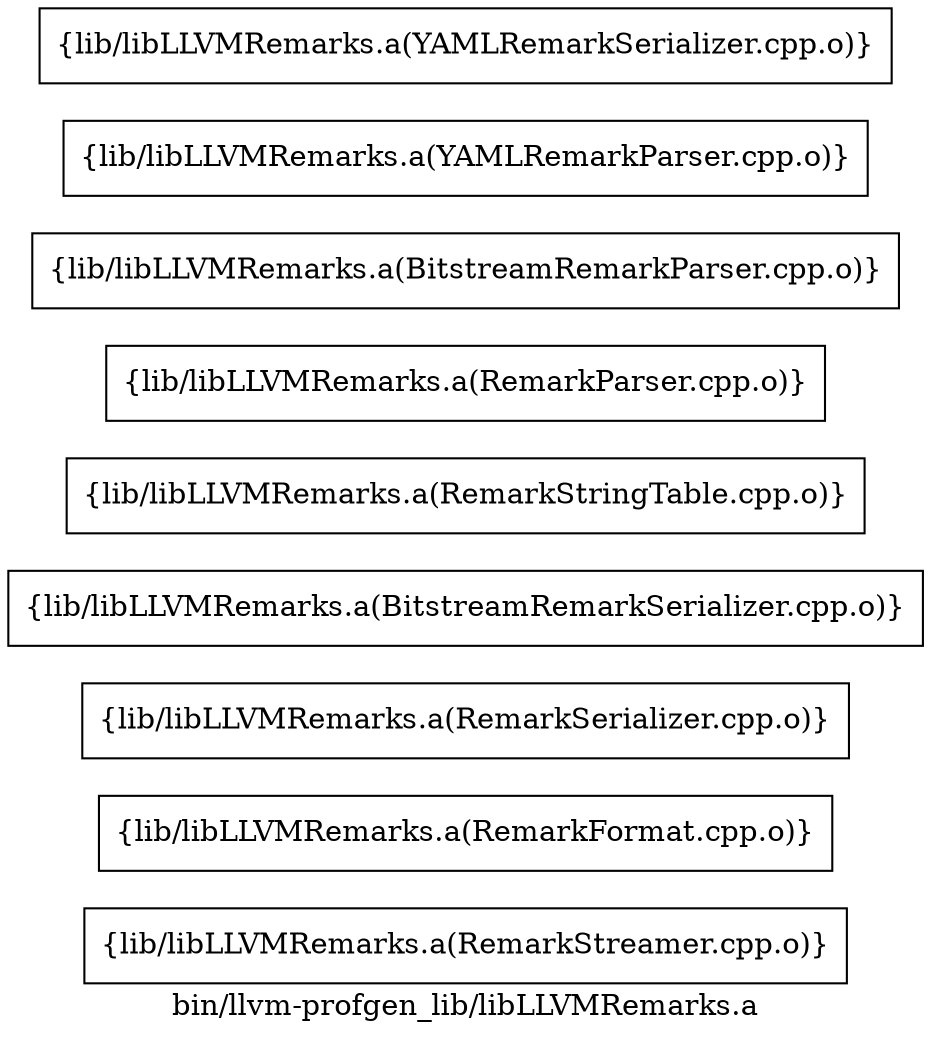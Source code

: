 digraph "bin/llvm-profgen_lib/libLLVMRemarks.a" {
	label="bin/llvm-profgen_lib/libLLVMRemarks.a";
	rankdir=LR;

	Node0x5599c506bb08 [shape=record,shape=box,group=0,label="{lib/libLLVMRemarks.a(RemarkStreamer.cpp.o)}"];
	Node0x5599c506a5c8 [shape=record,shape=box,group=0,label="{lib/libLLVMRemarks.a(RemarkFormat.cpp.o)}"];
	Node0x5599c506bfb8 [shape=record,shape=box,group=0,label="{lib/libLLVMRemarks.a(RemarkSerializer.cpp.o)}"];
	Node0x5599c506bf18 [shape=record,shape=box,group=0,label="{lib/libLLVMRemarks.a(BitstreamRemarkSerializer.cpp.o)}"];
	Node0x5599c506c788 [shape=record,shape=box,group=0,label="{lib/libLLVMRemarks.a(RemarkStringTable.cpp.o)}"];
	Node0x5599c5072e08 [shape=record,shape=box,group=0,label="{lib/libLLVMRemarks.a(RemarkParser.cpp.o)}"];
	Node0x5599c5072a48 [shape=record,shape=box,group=0,label="{lib/libLLVMRemarks.a(BitstreamRemarkParser.cpp.o)}"];
	Node0x5599c5071dc8 [shape=record,shape=box,group=0,label="{lib/libLLVMRemarks.a(YAMLRemarkParser.cpp.o)}"];
	Node0x5599c5076c38 [shape=record,shape=box,group=0,label="{lib/libLLVMRemarks.a(YAMLRemarkSerializer.cpp.o)}"];
}
